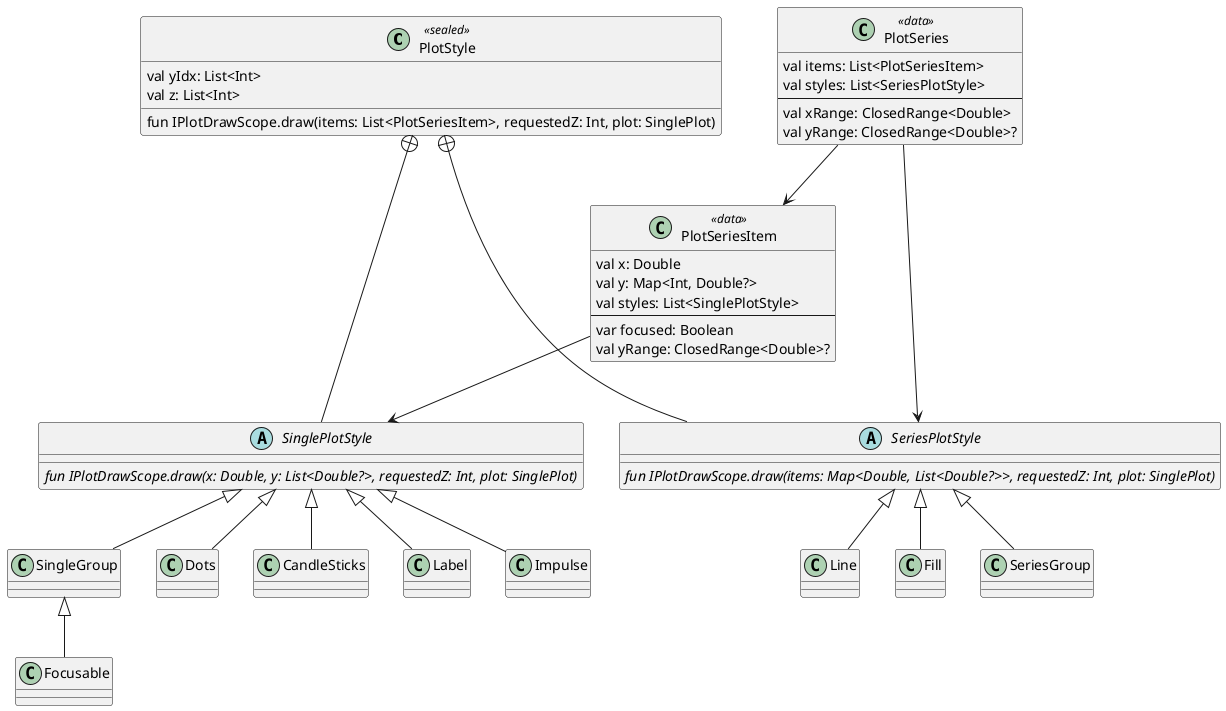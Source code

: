 @startuml
'https://plantuml.com/sequence-diagram

class PlotStyle <<sealed>> {
    val yIdx: List<Int>
    val z: List<Int>
    
    fun IPlotDrawScope.draw(items: List<PlotSeriesItem>, requestedZ: Int, plot: SinglePlot)
}

abstract class SinglePlotStyle {
    {abstract} fun IPlotDrawScope.draw(x: Double, y: List<Double?>, requestedZ: Int, plot: SinglePlot)
}
PlotStyle +-- SinglePlotStyle

abstract class SeriesPlotStyle {
    {abstract} fun IPlotDrawScope.draw(items: Map<Double, List<Double?>>, requestedZ: Int, plot: SinglePlot)
}
PlotStyle +--- SeriesPlotStyle

class Dots extends SinglePlotStyle
class CandleSticks extends SinglePlotStyle
class Label extends SinglePlotStyle
class Impulse extends SinglePlotStyle
class SingleGroup extends SinglePlotStyle
class Focusable extends SingleGroup

class Line extends SeriesPlotStyle
class Fill extends SeriesPlotStyle
class SeriesGroup extends SeriesPlotStyle


class PlotSeries <<data>> {
    val items: List<PlotSeriesItem>
    val styles: List<SeriesPlotStyle>
    ---
    val xRange: ClosedRange<Double>
    val yRange: ClosedRange<Double>?
}
PlotSeries ---> SeriesPlotStyle

class PlotSeriesItem <<data>> {
    val x: Double
    val y: Map<Int, Double?>
    val styles: List<SinglePlotStyle>
    ---
    var focused: Boolean
    val yRange: ClosedRange<Double>?
}
PlotSeries --> PlotSeriesItem
PlotSeriesItem --> SinglePlotStyle

@enduml
